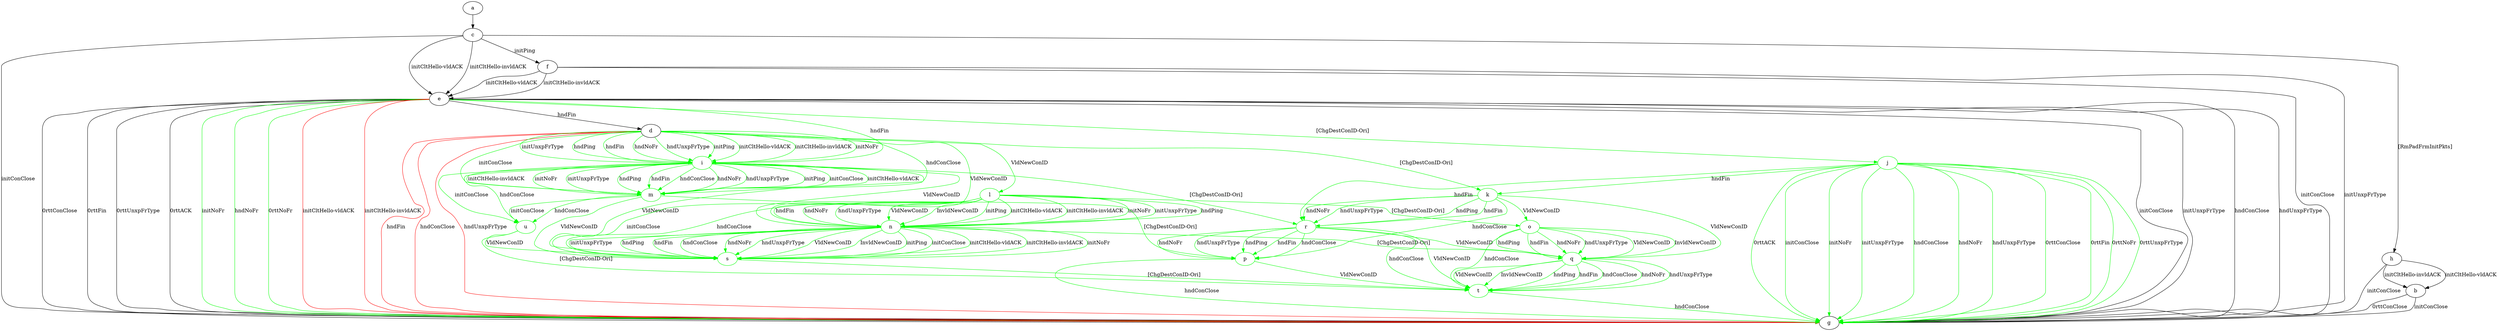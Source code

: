 digraph "" {
	a -> c	[key=0];
	b -> g	[key=0,
		label="initConClose "];
	b -> g	[key=1,
		label="0rttConClose "];
	c -> e	[key=0,
		label="initCltHello-vldACK "];
	c -> e	[key=1,
		label="initCltHello-invldACK "];
	c -> f	[key=0,
		label="initPing "];
	c -> g	[key=0,
		label="initConClose "];
	c -> h	[key=0,
		label="[RmPadFrmInitPkts] "];
	d -> g	[key=0,
		color=red,
		label="hndFin "];
	d -> g	[key=1,
		color=red,
		label="hndConClose "];
	d -> g	[key=2,
		color=red,
		label="hndUnxpFrType "];
	i	[color=green];
	d -> i	[key=0,
		color=green,
		label="initPing "];
	d -> i	[key=1,
		color=green,
		label="initCltHello-vldACK "];
	d -> i	[key=2,
		color=green,
		label="initCltHello-invldACK "];
	d -> i	[key=3,
		color=green,
		label="initNoFr "];
	d -> i	[key=4,
		color=green,
		label="initUnxpFrType "];
	d -> i	[key=5,
		color=green,
		label="hndPing "];
	d -> i	[key=6,
		color=green,
		label="hndFin "];
	d -> i	[key=7,
		color=green,
		label="hndNoFr "];
	d -> i	[key=8,
		color=green,
		label="hndUnxpFrType "];
	k	[color=green];
	d -> k	[key=0,
		color=green,
		label="[ChgDestConID-Ori] "];
	l	[color=green];
	d -> l	[key=0,
		color=green,
		label="VldNewConID "];
	m	[color=green];
	d -> m	[key=0,
		color=green,
		label="initConClose "];
	d -> m	[key=1,
		color=green,
		label="hndConClose "];
	n	[color=green];
	d -> n	[key=0,
		color=green,
		label="VldNewConID "];
	e -> d	[key=0,
		label="hndFin "];
	e -> g	[key=0,
		label="initConClose "];
	e -> g	[key=1,
		label="initUnxpFrType "];
	e -> g	[key=2,
		label="hndConClose "];
	e -> g	[key=3,
		label="hndUnxpFrType "];
	e -> g	[key=4,
		label="0rttConClose "];
	e -> g	[key=5,
		label="0rttFin "];
	e -> g	[key=6,
		label="0rttUnxpFrType "];
	e -> g	[key=7,
		label="0rttACK "];
	e -> g	[key=8,
		color=green,
		label="initNoFr "];
	e -> g	[key=9,
		color=green,
		label="hndNoFr "];
	e -> g	[key=10,
		color=green,
		label="0rttNoFr "];
	e -> g	[key=11,
		color=red,
		label="initCltHello-vldACK "];
	e -> g	[key=12,
		color=red,
		label="initCltHello-invldACK "];
	e -> i	[key=0,
		color=green,
		label="hndFin "];
	j	[color=green];
	e -> j	[key=0,
		color=green,
		label="[ChgDestConID-Ori] "];
	f -> e	[key=0,
		label="initCltHello-vldACK "];
	f -> e	[key=1,
		label="initCltHello-invldACK "];
	f -> g	[key=0,
		label="initConClose "];
	f -> g	[key=1,
		label="initUnxpFrType "];
	h -> b	[key=0,
		label="initCltHello-vldACK "];
	h -> b	[key=1,
		label="initCltHello-invldACK "];
	h -> g	[key=0,
		label="initConClose "];
	i -> m	[key=0,
		color=green,
		label="initPing "];
	i -> m	[key=1,
		color=green,
		label="initConClose "];
	i -> m	[key=2,
		color=green,
		label="initCltHello-vldACK "];
	i -> m	[key=3,
		color=green,
		label="initCltHello-invldACK "];
	i -> m	[key=4,
		color=green,
		label="initNoFr "];
	i -> m	[key=5,
		color=green,
		label="initUnxpFrType "];
	i -> m	[key=6,
		color=green,
		label="hndPing "];
	i -> m	[key=7,
		color=green,
		label="hndFin "];
	i -> m	[key=8,
		color=green,
		label="hndConClose "];
	i -> m	[key=9,
		color=green,
		label="hndNoFr "];
	i -> m	[key=10,
		color=green,
		label="hndUnxpFrType "];
	i -> n	[key=0,
		color=green,
		label="VldNewConID "];
	r	[color=green];
	i -> r	[key=0,
		color=green,
		label="[ChgDestConID-Ori] "];
	s	[color=green];
	i -> s	[key=0,
		color=green,
		label="VldNewConID "];
	u	[color=green];
	i -> u	[key=0,
		color=green,
		label="initConClose "];
	i -> u	[key=1,
		color=green,
		label="hndConClose "];
	j -> g	[key=0,
		color=green,
		label="initConClose "];
	j -> g	[key=1,
		color=green,
		label="initNoFr "];
	j -> g	[key=2,
		color=green,
		label="initUnxpFrType "];
	j -> g	[key=3,
		color=green,
		label="hndConClose "];
	j -> g	[key=4,
		color=green,
		label="hndNoFr "];
	j -> g	[key=5,
		color=green,
		label="hndUnxpFrType "];
	j -> g	[key=6,
		color=green,
		label="0rttConClose "];
	j -> g	[key=7,
		color=green,
		label="0rttFin "];
	j -> g	[key=8,
		color=green,
		label="0rttNoFr "];
	j -> g	[key=9,
		color=green,
		label="0rttUnxpFrType "];
	j -> g	[key=10,
		color=green,
		label="0rttACK "];
	j -> k	[key=0,
		color=green,
		label="hndFin "];
	j -> r	[key=0,
		color=green,
		label="hndFin "];
	o	[color=green];
	k -> o	[key=0,
		color=green,
		label="VldNewConID "];
	p	[color=green];
	k -> p	[key=0,
		color=green,
		label="hndConClose "];
	q	[color=green];
	k -> q	[key=0,
		color=green,
		label="VldNewConID "];
	k -> r	[key=0,
		color=green,
		label="hndPing "];
	k -> r	[key=1,
		color=green,
		label="hndFin "];
	k -> r	[key=2,
		color=green,
		label="hndNoFr "];
	k -> r	[key=3,
		color=green,
		label="hndUnxpFrType "];
	l -> n	[key=0,
		color=green,
		label="initPing "];
	l -> n	[key=1,
		color=green,
		label="initCltHello-vldACK "];
	l -> n	[key=2,
		color=green,
		label="initCltHello-invldACK "];
	l -> n	[key=3,
		color=green,
		label="initNoFr "];
	l -> n	[key=4,
		color=green,
		label="initUnxpFrType "];
	l -> n	[key=5,
		color=green,
		label="hndPing "];
	l -> n	[key=6,
		color=green,
		label="hndFin "];
	l -> n	[key=7,
		color=green,
		label="hndNoFr "];
	l -> n	[key=8,
		color=green,
		label="hndUnxpFrType "];
	l -> n	[key=9,
		color=green,
		label="VldNewConID "];
	l -> n	[key=10,
		color=green,
		label="InvldNewConID "];
	l -> o	[key=0,
		color=green,
		label="[ChgDestConID-Ori] "];
	l -> s	[key=0,
		color=green,
		label="initConClose "];
	l -> s	[key=1,
		color=green,
		label="hndConClose "];
	m -> p	[key=0,
		color=green,
		label="[ChgDestConID-Ori] "];
	m -> s	[key=0,
		color=green,
		label="VldNewConID "];
	m -> u	[key=0,
		color=green,
		label="initConClose "];
	m -> u	[key=1,
		color=green,
		label="hndConClose "];
	n -> q	[key=0,
		color=green,
		label="[ChgDestConID-Ori] "];
	n -> s	[key=0,
		color=green,
		label="initPing "];
	n -> s	[key=1,
		color=green,
		label="initConClose "];
	n -> s	[key=2,
		color=green,
		label="initCltHello-vldACK "];
	n -> s	[key=3,
		color=green,
		label="initCltHello-invldACK "];
	n -> s	[key=4,
		color=green,
		label="initNoFr "];
	n -> s	[key=5,
		color=green,
		label="initUnxpFrType "];
	n -> s	[key=6,
		color=green,
		label="hndPing "];
	n -> s	[key=7,
		color=green,
		label="hndFin "];
	n -> s	[key=8,
		color=green,
		label="hndConClose "];
	n -> s	[key=9,
		color=green,
		label="hndNoFr "];
	n -> s	[key=10,
		color=green,
		label="hndUnxpFrType "];
	n -> s	[key=11,
		color=green,
		label="VldNewConID "];
	n -> s	[key=12,
		color=green,
		label="InvldNewConID "];
	o -> q	[key=0,
		color=green,
		label="hndPing "];
	o -> q	[key=1,
		color=green,
		label="hndFin "];
	o -> q	[key=2,
		color=green,
		label="hndNoFr "];
	o -> q	[key=3,
		color=green,
		label="hndUnxpFrType "];
	o -> q	[key=4,
		color=green,
		label="VldNewConID "];
	o -> q	[key=5,
		color=green,
		label="InvldNewConID "];
	t	[color=green];
	o -> t	[key=0,
		color=green,
		label="hndConClose "];
	p -> g	[key=0,
		color=green,
		label="hndConClose "];
	p -> t	[key=0,
		color=green,
		label="VldNewConID "];
	q -> t	[key=0,
		color=green,
		label="hndPing "];
	q -> t	[key=1,
		color=green,
		label="hndFin "];
	q -> t	[key=2,
		color=green,
		label="hndConClose "];
	q -> t	[key=3,
		color=green,
		label="hndNoFr "];
	q -> t	[key=4,
		color=green,
		label="hndUnxpFrType "];
	q -> t	[key=5,
		color=green,
		label="VldNewConID "];
	q -> t	[key=6,
		color=green,
		label="InvldNewConID "];
	r -> p	[key=0,
		color=green,
		label="hndPing "];
	r -> p	[key=1,
		color=green,
		label="hndFin "];
	r -> p	[key=2,
		color=green,
		label="hndConClose "];
	r -> p	[key=3,
		color=green,
		label="hndNoFr "];
	r -> p	[key=4,
		color=green,
		label="hndUnxpFrType "];
	r -> q	[key=0,
		color=green,
		label="VldNewConID "];
	r -> t	[key=0,
		color=green,
		label="hndConClose "];
	r -> t	[key=1,
		color=green,
		label="VldNewConID "];
	s -> t	[key=0,
		color=green,
		label="[ChgDestConID-Ori] "];
	t -> g	[key=0,
		color=green,
		label="hndConClose "];
	u -> s	[key=0,
		color=green,
		label="VldNewConID "];
	u -> t	[key=0,
		color=green,
		label="[ChgDestConID-Ori] "];
}
